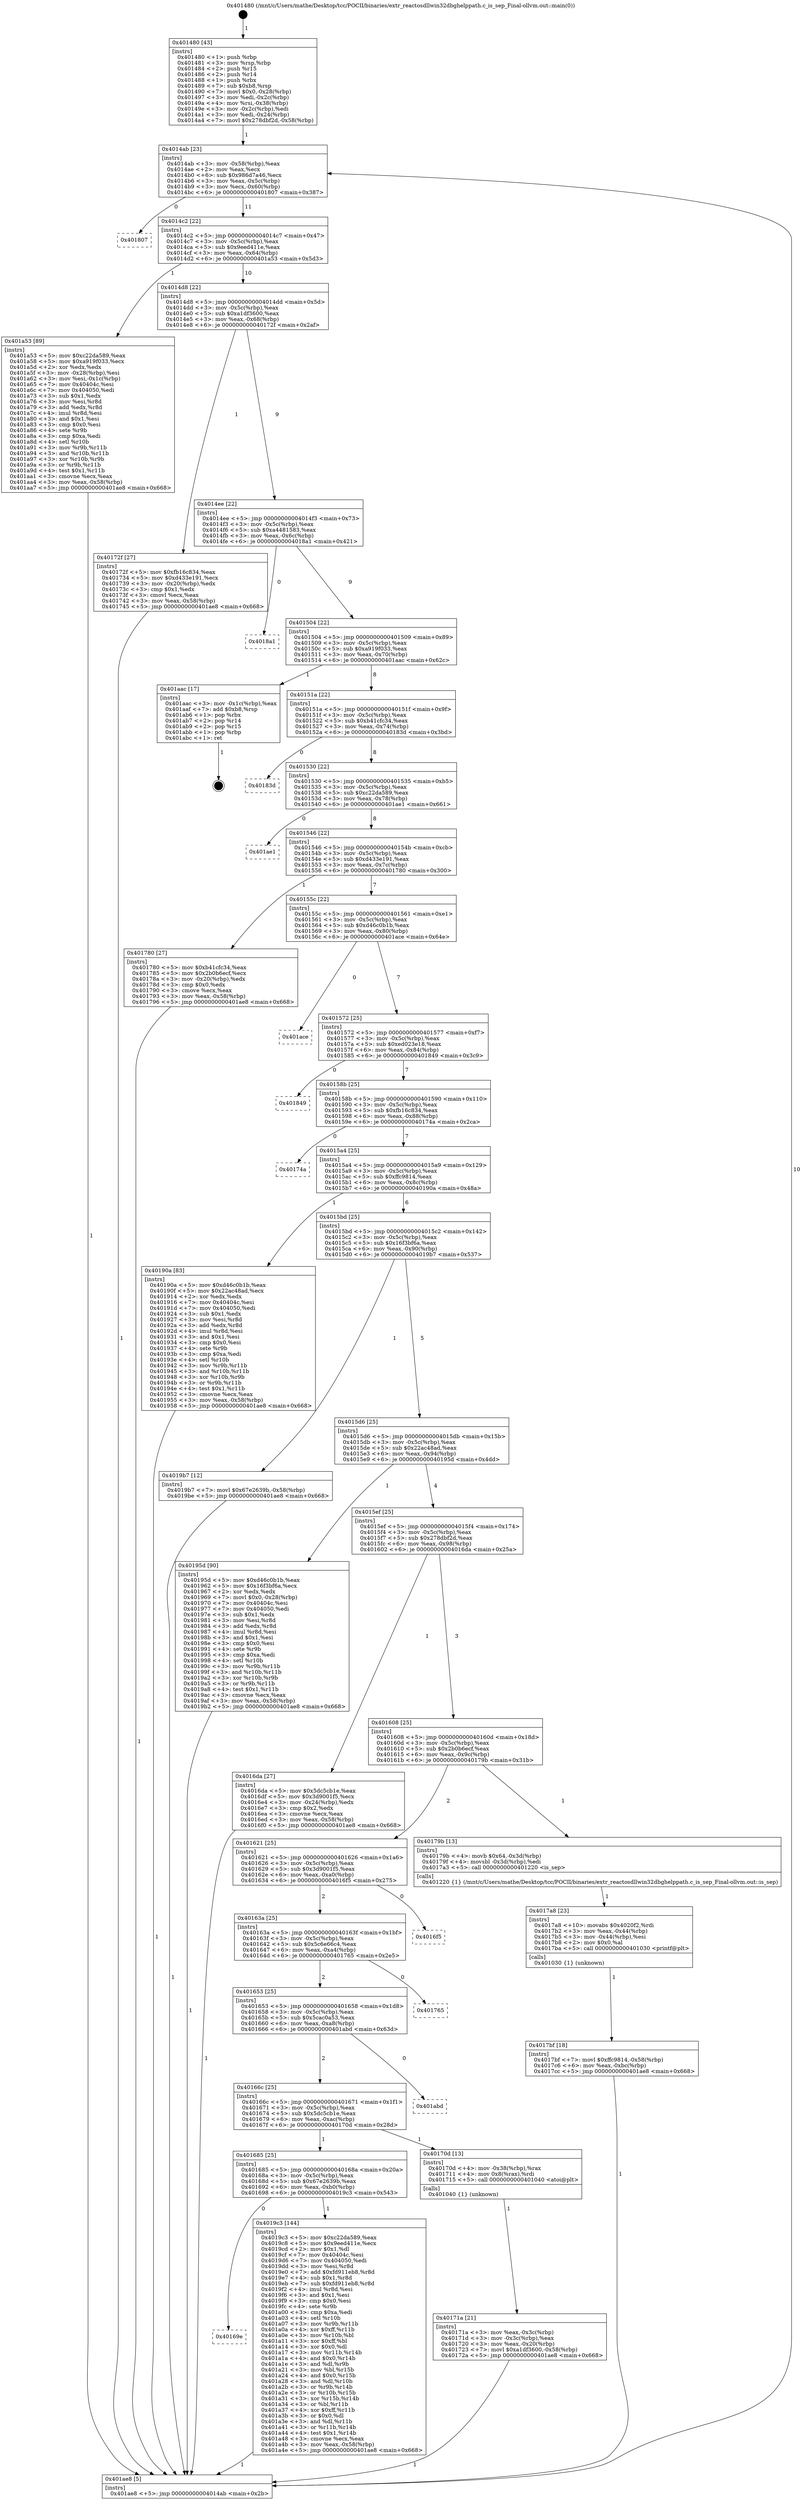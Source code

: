 digraph "0x401480" {
  label = "0x401480 (/mnt/c/Users/mathe/Desktop/tcc/POCII/binaries/extr_reactosdllwin32dbghelppath.c_is_sep_Final-ollvm.out::main(0))"
  labelloc = "t"
  node[shape=record]

  Entry [label="",width=0.3,height=0.3,shape=circle,fillcolor=black,style=filled]
  "0x4014ab" [label="{
     0x4014ab [23]\l
     | [instrs]\l
     &nbsp;&nbsp;0x4014ab \<+3\>: mov -0x58(%rbp),%eax\l
     &nbsp;&nbsp;0x4014ae \<+2\>: mov %eax,%ecx\l
     &nbsp;&nbsp;0x4014b0 \<+6\>: sub $0x986d7a46,%ecx\l
     &nbsp;&nbsp;0x4014b6 \<+3\>: mov %eax,-0x5c(%rbp)\l
     &nbsp;&nbsp;0x4014b9 \<+3\>: mov %ecx,-0x60(%rbp)\l
     &nbsp;&nbsp;0x4014bc \<+6\>: je 0000000000401807 \<main+0x387\>\l
  }"]
  "0x401807" [label="{
     0x401807\l
  }", style=dashed]
  "0x4014c2" [label="{
     0x4014c2 [22]\l
     | [instrs]\l
     &nbsp;&nbsp;0x4014c2 \<+5\>: jmp 00000000004014c7 \<main+0x47\>\l
     &nbsp;&nbsp;0x4014c7 \<+3\>: mov -0x5c(%rbp),%eax\l
     &nbsp;&nbsp;0x4014ca \<+5\>: sub $0x9eed411e,%eax\l
     &nbsp;&nbsp;0x4014cf \<+3\>: mov %eax,-0x64(%rbp)\l
     &nbsp;&nbsp;0x4014d2 \<+6\>: je 0000000000401a53 \<main+0x5d3\>\l
  }"]
  Exit [label="",width=0.3,height=0.3,shape=circle,fillcolor=black,style=filled,peripheries=2]
  "0x401a53" [label="{
     0x401a53 [89]\l
     | [instrs]\l
     &nbsp;&nbsp;0x401a53 \<+5\>: mov $0xc22da589,%eax\l
     &nbsp;&nbsp;0x401a58 \<+5\>: mov $0xa919f033,%ecx\l
     &nbsp;&nbsp;0x401a5d \<+2\>: xor %edx,%edx\l
     &nbsp;&nbsp;0x401a5f \<+3\>: mov -0x28(%rbp),%esi\l
     &nbsp;&nbsp;0x401a62 \<+3\>: mov %esi,-0x1c(%rbp)\l
     &nbsp;&nbsp;0x401a65 \<+7\>: mov 0x40404c,%esi\l
     &nbsp;&nbsp;0x401a6c \<+7\>: mov 0x404050,%edi\l
     &nbsp;&nbsp;0x401a73 \<+3\>: sub $0x1,%edx\l
     &nbsp;&nbsp;0x401a76 \<+3\>: mov %esi,%r8d\l
     &nbsp;&nbsp;0x401a79 \<+3\>: add %edx,%r8d\l
     &nbsp;&nbsp;0x401a7c \<+4\>: imul %r8d,%esi\l
     &nbsp;&nbsp;0x401a80 \<+3\>: and $0x1,%esi\l
     &nbsp;&nbsp;0x401a83 \<+3\>: cmp $0x0,%esi\l
     &nbsp;&nbsp;0x401a86 \<+4\>: sete %r9b\l
     &nbsp;&nbsp;0x401a8a \<+3\>: cmp $0xa,%edi\l
     &nbsp;&nbsp;0x401a8d \<+4\>: setl %r10b\l
     &nbsp;&nbsp;0x401a91 \<+3\>: mov %r9b,%r11b\l
     &nbsp;&nbsp;0x401a94 \<+3\>: and %r10b,%r11b\l
     &nbsp;&nbsp;0x401a97 \<+3\>: xor %r10b,%r9b\l
     &nbsp;&nbsp;0x401a9a \<+3\>: or %r9b,%r11b\l
     &nbsp;&nbsp;0x401a9d \<+4\>: test $0x1,%r11b\l
     &nbsp;&nbsp;0x401aa1 \<+3\>: cmovne %ecx,%eax\l
     &nbsp;&nbsp;0x401aa4 \<+3\>: mov %eax,-0x58(%rbp)\l
     &nbsp;&nbsp;0x401aa7 \<+5\>: jmp 0000000000401ae8 \<main+0x668\>\l
  }"]
  "0x4014d8" [label="{
     0x4014d8 [22]\l
     | [instrs]\l
     &nbsp;&nbsp;0x4014d8 \<+5\>: jmp 00000000004014dd \<main+0x5d\>\l
     &nbsp;&nbsp;0x4014dd \<+3\>: mov -0x5c(%rbp),%eax\l
     &nbsp;&nbsp;0x4014e0 \<+5\>: sub $0xa1df3600,%eax\l
     &nbsp;&nbsp;0x4014e5 \<+3\>: mov %eax,-0x68(%rbp)\l
     &nbsp;&nbsp;0x4014e8 \<+6\>: je 000000000040172f \<main+0x2af\>\l
  }"]
  "0x40169e" [label="{
     0x40169e\l
  }", style=dashed]
  "0x40172f" [label="{
     0x40172f [27]\l
     | [instrs]\l
     &nbsp;&nbsp;0x40172f \<+5\>: mov $0xfb16c834,%eax\l
     &nbsp;&nbsp;0x401734 \<+5\>: mov $0xd433e191,%ecx\l
     &nbsp;&nbsp;0x401739 \<+3\>: mov -0x20(%rbp),%edx\l
     &nbsp;&nbsp;0x40173c \<+3\>: cmp $0x1,%edx\l
     &nbsp;&nbsp;0x40173f \<+3\>: cmovl %ecx,%eax\l
     &nbsp;&nbsp;0x401742 \<+3\>: mov %eax,-0x58(%rbp)\l
     &nbsp;&nbsp;0x401745 \<+5\>: jmp 0000000000401ae8 \<main+0x668\>\l
  }"]
  "0x4014ee" [label="{
     0x4014ee [22]\l
     | [instrs]\l
     &nbsp;&nbsp;0x4014ee \<+5\>: jmp 00000000004014f3 \<main+0x73\>\l
     &nbsp;&nbsp;0x4014f3 \<+3\>: mov -0x5c(%rbp),%eax\l
     &nbsp;&nbsp;0x4014f6 \<+5\>: sub $0xa4481583,%eax\l
     &nbsp;&nbsp;0x4014fb \<+3\>: mov %eax,-0x6c(%rbp)\l
     &nbsp;&nbsp;0x4014fe \<+6\>: je 00000000004018a1 \<main+0x421\>\l
  }"]
  "0x4019c3" [label="{
     0x4019c3 [144]\l
     | [instrs]\l
     &nbsp;&nbsp;0x4019c3 \<+5\>: mov $0xc22da589,%eax\l
     &nbsp;&nbsp;0x4019c8 \<+5\>: mov $0x9eed411e,%ecx\l
     &nbsp;&nbsp;0x4019cd \<+2\>: mov $0x1,%dl\l
     &nbsp;&nbsp;0x4019cf \<+7\>: mov 0x40404c,%esi\l
     &nbsp;&nbsp;0x4019d6 \<+7\>: mov 0x404050,%edi\l
     &nbsp;&nbsp;0x4019dd \<+3\>: mov %esi,%r8d\l
     &nbsp;&nbsp;0x4019e0 \<+7\>: add $0xfd911eb8,%r8d\l
     &nbsp;&nbsp;0x4019e7 \<+4\>: sub $0x1,%r8d\l
     &nbsp;&nbsp;0x4019eb \<+7\>: sub $0xfd911eb8,%r8d\l
     &nbsp;&nbsp;0x4019f2 \<+4\>: imul %r8d,%esi\l
     &nbsp;&nbsp;0x4019f6 \<+3\>: and $0x1,%esi\l
     &nbsp;&nbsp;0x4019f9 \<+3\>: cmp $0x0,%esi\l
     &nbsp;&nbsp;0x4019fc \<+4\>: sete %r9b\l
     &nbsp;&nbsp;0x401a00 \<+3\>: cmp $0xa,%edi\l
     &nbsp;&nbsp;0x401a03 \<+4\>: setl %r10b\l
     &nbsp;&nbsp;0x401a07 \<+3\>: mov %r9b,%r11b\l
     &nbsp;&nbsp;0x401a0a \<+4\>: xor $0xff,%r11b\l
     &nbsp;&nbsp;0x401a0e \<+3\>: mov %r10b,%bl\l
     &nbsp;&nbsp;0x401a11 \<+3\>: xor $0xff,%bl\l
     &nbsp;&nbsp;0x401a14 \<+3\>: xor $0x0,%dl\l
     &nbsp;&nbsp;0x401a17 \<+3\>: mov %r11b,%r14b\l
     &nbsp;&nbsp;0x401a1a \<+4\>: and $0x0,%r14b\l
     &nbsp;&nbsp;0x401a1e \<+3\>: and %dl,%r9b\l
     &nbsp;&nbsp;0x401a21 \<+3\>: mov %bl,%r15b\l
     &nbsp;&nbsp;0x401a24 \<+4\>: and $0x0,%r15b\l
     &nbsp;&nbsp;0x401a28 \<+3\>: and %dl,%r10b\l
     &nbsp;&nbsp;0x401a2b \<+3\>: or %r9b,%r14b\l
     &nbsp;&nbsp;0x401a2e \<+3\>: or %r10b,%r15b\l
     &nbsp;&nbsp;0x401a31 \<+3\>: xor %r15b,%r14b\l
     &nbsp;&nbsp;0x401a34 \<+3\>: or %bl,%r11b\l
     &nbsp;&nbsp;0x401a37 \<+4\>: xor $0xff,%r11b\l
     &nbsp;&nbsp;0x401a3b \<+3\>: or $0x0,%dl\l
     &nbsp;&nbsp;0x401a3e \<+3\>: and %dl,%r11b\l
     &nbsp;&nbsp;0x401a41 \<+3\>: or %r11b,%r14b\l
     &nbsp;&nbsp;0x401a44 \<+4\>: test $0x1,%r14b\l
     &nbsp;&nbsp;0x401a48 \<+3\>: cmovne %ecx,%eax\l
     &nbsp;&nbsp;0x401a4b \<+3\>: mov %eax,-0x58(%rbp)\l
     &nbsp;&nbsp;0x401a4e \<+5\>: jmp 0000000000401ae8 \<main+0x668\>\l
  }"]
  "0x4018a1" [label="{
     0x4018a1\l
  }", style=dashed]
  "0x401504" [label="{
     0x401504 [22]\l
     | [instrs]\l
     &nbsp;&nbsp;0x401504 \<+5\>: jmp 0000000000401509 \<main+0x89\>\l
     &nbsp;&nbsp;0x401509 \<+3\>: mov -0x5c(%rbp),%eax\l
     &nbsp;&nbsp;0x40150c \<+5\>: sub $0xa919f033,%eax\l
     &nbsp;&nbsp;0x401511 \<+3\>: mov %eax,-0x70(%rbp)\l
     &nbsp;&nbsp;0x401514 \<+6\>: je 0000000000401aac \<main+0x62c\>\l
  }"]
  "0x4017bf" [label="{
     0x4017bf [18]\l
     | [instrs]\l
     &nbsp;&nbsp;0x4017bf \<+7\>: movl $0xffc9814,-0x58(%rbp)\l
     &nbsp;&nbsp;0x4017c6 \<+6\>: mov %eax,-0xbc(%rbp)\l
     &nbsp;&nbsp;0x4017cc \<+5\>: jmp 0000000000401ae8 \<main+0x668\>\l
  }"]
  "0x401aac" [label="{
     0x401aac [17]\l
     | [instrs]\l
     &nbsp;&nbsp;0x401aac \<+3\>: mov -0x1c(%rbp),%eax\l
     &nbsp;&nbsp;0x401aaf \<+7\>: add $0xb8,%rsp\l
     &nbsp;&nbsp;0x401ab6 \<+1\>: pop %rbx\l
     &nbsp;&nbsp;0x401ab7 \<+2\>: pop %r14\l
     &nbsp;&nbsp;0x401ab9 \<+2\>: pop %r15\l
     &nbsp;&nbsp;0x401abb \<+1\>: pop %rbp\l
     &nbsp;&nbsp;0x401abc \<+1\>: ret\l
  }"]
  "0x40151a" [label="{
     0x40151a [22]\l
     | [instrs]\l
     &nbsp;&nbsp;0x40151a \<+5\>: jmp 000000000040151f \<main+0x9f\>\l
     &nbsp;&nbsp;0x40151f \<+3\>: mov -0x5c(%rbp),%eax\l
     &nbsp;&nbsp;0x401522 \<+5\>: sub $0xb41cfc34,%eax\l
     &nbsp;&nbsp;0x401527 \<+3\>: mov %eax,-0x74(%rbp)\l
     &nbsp;&nbsp;0x40152a \<+6\>: je 000000000040183d \<main+0x3bd\>\l
  }"]
  "0x4017a8" [label="{
     0x4017a8 [23]\l
     | [instrs]\l
     &nbsp;&nbsp;0x4017a8 \<+10\>: movabs $0x4020f2,%rdi\l
     &nbsp;&nbsp;0x4017b2 \<+3\>: mov %eax,-0x44(%rbp)\l
     &nbsp;&nbsp;0x4017b5 \<+3\>: mov -0x44(%rbp),%esi\l
     &nbsp;&nbsp;0x4017b8 \<+2\>: mov $0x0,%al\l
     &nbsp;&nbsp;0x4017ba \<+5\>: call 0000000000401030 \<printf@plt\>\l
     | [calls]\l
     &nbsp;&nbsp;0x401030 \{1\} (unknown)\l
  }"]
  "0x40183d" [label="{
     0x40183d\l
  }", style=dashed]
  "0x401530" [label="{
     0x401530 [22]\l
     | [instrs]\l
     &nbsp;&nbsp;0x401530 \<+5\>: jmp 0000000000401535 \<main+0xb5\>\l
     &nbsp;&nbsp;0x401535 \<+3\>: mov -0x5c(%rbp),%eax\l
     &nbsp;&nbsp;0x401538 \<+5\>: sub $0xc22da589,%eax\l
     &nbsp;&nbsp;0x40153d \<+3\>: mov %eax,-0x78(%rbp)\l
     &nbsp;&nbsp;0x401540 \<+6\>: je 0000000000401ae1 \<main+0x661\>\l
  }"]
  "0x40171a" [label="{
     0x40171a [21]\l
     | [instrs]\l
     &nbsp;&nbsp;0x40171a \<+3\>: mov %eax,-0x3c(%rbp)\l
     &nbsp;&nbsp;0x40171d \<+3\>: mov -0x3c(%rbp),%eax\l
     &nbsp;&nbsp;0x401720 \<+3\>: mov %eax,-0x20(%rbp)\l
     &nbsp;&nbsp;0x401723 \<+7\>: movl $0xa1df3600,-0x58(%rbp)\l
     &nbsp;&nbsp;0x40172a \<+5\>: jmp 0000000000401ae8 \<main+0x668\>\l
  }"]
  "0x401ae1" [label="{
     0x401ae1\l
  }", style=dashed]
  "0x401546" [label="{
     0x401546 [22]\l
     | [instrs]\l
     &nbsp;&nbsp;0x401546 \<+5\>: jmp 000000000040154b \<main+0xcb\>\l
     &nbsp;&nbsp;0x40154b \<+3\>: mov -0x5c(%rbp),%eax\l
     &nbsp;&nbsp;0x40154e \<+5\>: sub $0xd433e191,%eax\l
     &nbsp;&nbsp;0x401553 \<+3\>: mov %eax,-0x7c(%rbp)\l
     &nbsp;&nbsp;0x401556 \<+6\>: je 0000000000401780 \<main+0x300\>\l
  }"]
  "0x401685" [label="{
     0x401685 [25]\l
     | [instrs]\l
     &nbsp;&nbsp;0x401685 \<+5\>: jmp 000000000040168a \<main+0x20a\>\l
     &nbsp;&nbsp;0x40168a \<+3\>: mov -0x5c(%rbp),%eax\l
     &nbsp;&nbsp;0x40168d \<+5\>: sub $0x67e2639b,%eax\l
     &nbsp;&nbsp;0x401692 \<+6\>: mov %eax,-0xb0(%rbp)\l
     &nbsp;&nbsp;0x401698 \<+6\>: je 00000000004019c3 \<main+0x543\>\l
  }"]
  "0x401780" [label="{
     0x401780 [27]\l
     | [instrs]\l
     &nbsp;&nbsp;0x401780 \<+5\>: mov $0xb41cfc34,%eax\l
     &nbsp;&nbsp;0x401785 \<+5\>: mov $0x2b0b6ecf,%ecx\l
     &nbsp;&nbsp;0x40178a \<+3\>: mov -0x20(%rbp),%edx\l
     &nbsp;&nbsp;0x40178d \<+3\>: cmp $0x0,%edx\l
     &nbsp;&nbsp;0x401790 \<+3\>: cmove %ecx,%eax\l
     &nbsp;&nbsp;0x401793 \<+3\>: mov %eax,-0x58(%rbp)\l
     &nbsp;&nbsp;0x401796 \<+5\>: jmp 0000000000401ae8 \<main+0x668\>\l
  }"]
  "0x40155c" [label="{
     0x40155c [22]\l
     | [instrs]\l
     &nbsp;&nbsp;0x40155c \<+5\>: jmp 0000000000401561 \<main+0xe1\>\l
     &nbsp;&nbsp;0x401561 \<+3\>: mov -0x5c(%rbp),%eax\l
     &nbsp;&nbsp;0x401564 \<+5\>: sub $0xd46c0b1b,%eax\l
     &nbsp;&nbsp;0x401569 \<+3\>: mov %eax,-0x80(%rbp)\l
     &nbsp;&nbsp;0x40156c \<+6\>: je 0000000000401ace \<main+0x64e\>\l
  }"]
  "0x40170d" [label="{
     0x40170d [13]\l
     | [instrs]\l
     &nbsp;&nbsp;0x40170d \<+4\>: mov -0x38(%rbp),%rax\l
     &nbsp;&nbsp;0x401711 \<+4\>: mov 0x8(%rax),%rdi\l
     &nbsp;&nbsp;0x401715 \<+5\>: call 0000000000401040 \<atoi@plt\>\l
     | [calls]\l
     &nbsp;&nbsp;0x401040 \{1\} (unknown)\l
  }"]
  "0x401ace" [label="{
     0x401ace\l
  }", style=dashed]
  "0x401572" [label="{
     0x401572 [25]\l
     | [instrs]\l
     &nbsp;&nbsp;0x401572 \<+5\>: jmp 0000000000401577 \<main+0xf7\>\l
     &nbsp;&nbsp;0x401577 \<+3\>: mov -0x5c(%rbp),%eax\l
     &nbsp;&nbsp;0x40157a \<+5\>: sub $0xed023e18,%eax\l
     &nbsp;&nbsp;0x40157f \<+6\>: mov %eax,-0x84(%rbp)\l
     &nbsp;&nbsp;0x401585 \<+6\>: je 0000000000401849 \<main+0x3c9\>\l
  }"]
  "0x40166c" [label="{
     0x40166c [25]\l
     | [instrs]\l
     &nbsp;&nbsp;0x40166c \<+5\>: jmp 0000000000401671 \<main+0x1f1\>\l
     &nbsp;&nbsp;0x401671 \<+3\>: mov -0x5c(%rbp),%eax\l
     &nbsp;&nbsp;0x401674 \<+5\>: sub $0x5dc5cb1e,%eax\l
     &nbsp;&nbsp;0x401679 \<+6\>: mov %eax,-0xac(%rbp)\l
     &nbsp;&nbsp;0x40167f \<+6\>: je 000000000040170d \<main+0x28d\>\l
  }"]
  "0x401849" [label="{
     0x401849\l
  }", style=dashed]
  "0x40158b" [label="{
     0x40158b [25]\l
     | [instrs]\l
     &nbsp;&nbsp;0x40158b \<+5\>: jmp 0000000000401590 \<main+0x110\>\l
     &nbsp;&nbsp;0x401590 \<+3\>: mov -0x5c(%rbp),%eax\l
     &nbsp;&nbsp;0x401593 \<+5\>: sub $0xfb16c834,%eax\l
     &nbsp;&nbsp;0x401598 \<+6\>: mov %eax,-0x88(%rbp)\l
     &nbsp;&nbsp;0x40159e \<+6\>: je 000000000040174a \<main+0x2ca\>\l
  }"]
  "0x401abd" [label="{
     0x401abd\l
  }", style=dashed]
  "0x40174a" [label="{
     0x40174a\l
  }", style=dashed]
  "0x4015a4" [label="{
     0x4015a4 [25]\l
     | [instrs]\l
     &nbsp;&nbsp;0x4015a4 \<+5\>: jmp 00000000004015a9 \<main+0x129\>\l
     &nbsp;&nbsp;0x4015a9 \<+3\>: mov -0x5c(%rbp),%eax\l
     &nbsp;&nbsp;0x4015ac \<+5\>: sub $0xffc9814,%eax\l
     &nbsp;&nbsp;0x4015b1 \<+6\>: mov %eax,-0x8c(%rbp)\l
     &nbsp;&nbsp;0x4015b7 \<+6\>: je 000000000040190a \<main+0x48a\>\l
  }"]
  "0x401653" [label="{
     0x401653 [25]\l
     | [instrs]\l
     &nbsp;&nbsp;0x401653 \<+5\>: jmp 0000000000401658 \<main+0x1d8\>\l
     &nbsp;&nbsp;0x401658 \<+3\>: mov -0x5c(%rbp),%eax\l
     &nbsp;&nbsp;0x40165b \<+5\>: sub $0x5cac0a53,%eax\l
     &nbsp;&nbsp;0x401660 \<+6\>: mov %eax,-0xa8(%rbp)\l
     &nbsp;&nbsp;0x401666 \<+6\>: je 0000000000401abd \<main+0x63d\>\l
  }"]
  "0x40190a" [label="{
     0x40190a [83]\l
     | [instrs]\l
     &nbsp;&nbsp;0x40190a \<+5\>: mov $0xd46c0b1b,%eax\l
     &nbsp;&nbsp;0x40190f \<+5\>: mov $0x22ac48ad,%ecx\l
     &nbsp;&nbsp;0x401914 \<+2\>: xor %edx,%edx\l
     &nbsp;&nbsp;0x401916 \<+7\>: mov 0x40404c,%esi\l
     &nbsp;&nbsp;0x40191d \<+7\>: mov 0x404050,%edi\l
     &nbsp;&nbsp;0x401924 \<+3\>: sub $0x1,%edx\l
     &nbsp;&nbsp;0x401927 \<+3\>: mov %esi,%r8d\l
     &nbsp;&nbsp;0x40192a \<+3\>: add %edx,%r8d\l
     &nbsp;&nbsp;0x40192d \<+4\>: imul %r8d,%esi\l
     &nbsp;&nbsp;0x401931 \<+3\>: and $0x1,%esi\l
     &nbsp;&nbsp;0x401934 \<+3\>: cmp $0x0,%esi\l
     &nbsp;&nbsp;0x401937 \<+4\>: sete %r9b\l
     &nbsp;&nbsp;0x40193b \<+3\>: cmp $0xa,%edi\l
     &nbsp;&nbsp;0x40193e \<+4\>: setl %r10b\l
     &nbsp;&nbsp;0x401942 \<+3\>: mov %r9b,%r11b\l
     &nbsp;&nbsp;0x401945 \<+3\>: and %r10b,%r11b\l
     &nbsp;&nbsp;0x401948 \<+3\>: xor %r10b,%r9b\l
     &nbsp;&nbsp;0x40194b \<+3\>: or %r9b,%r11b\l
     &nbsp;&nbsp;0x40194e \<+4\>: test $0x1,%r11b\l
     &nbsp;&nbsp;0x401952 \<+3\>: cmovne %ecx,%eax\l
     &nbsp;&nbsp;0x401955 \<+3\>: mov %eax,-0x58(%rbp)\l
     &nbsp;&nbsp;0x401958 \<+5\>: jmp 0000000000401ae8 \<main+0x668\>\l
  }"]
  "0x4015bd" [label="{
     0x4015bd [25]\l
     | [instrs]\l
     &nbsp;&nbsp;0x4015bd \<+5\>: jmp 00000000004015c2 \<main+0x142\>\l
     &nbsp;&nbsp;0x4015c2 \<+3\>: mov -0x5c(%rbp),%eax\l
     &nbsp;&nbsp;0x4015c5 \<+5\>: sub $0x16f3bf6a,%eax\l
     &nbsp;&nbsp;0x4015ca \<+6\>: mov %eax,-0x90(%rbp)\l
     &nbsp;&nbsp;0x4015d0 \<+6\>: je 00000000004019b7 \<main+0x537\>\l
  }"]
  "0x401765" [label="{
     0x401765\l
  }", style=dashed]
  "0x4019b7" [label="{
     0x4019b7 [12]\l
     | [instrs]\l
     &nbsp;&nbsp;0x4019b7 \<+7\>: movl $0x67e2639b,-0x58(%rbp)\l
     &nbsp;&nbsp;0x4019be \<+5\>: jmp 0000000000401ae8 \<main+0x668\>\l
  }"]
  "0x4015d6" [label="{
     0x4015d6 [25]\l
     | [instrs]\l
     &nbsp;&nbsp;0x4015d6 \<+5\>: jmp 00000000004015db \<main+0x15b\>\l
     &nbsp;&nbsp;0x4015db \<+3\>: mov -0x5c(%rbp),%eax\l
     &nbsp;&nbsp;0x4015de \<+5\>: sub $0x22ac48ad,%eax\l
     &nbsp;&nbsp;0x4015e3 \<+6\>: mov %eax,-0x94(%rbp)\l
     &nbsp;&nbsp;0x4015e9 \<+6\>: je 000000000040195d \<main+0x4dd\>\l
  }"]
  "0x40163a" [label="{
     0x40163a [25]\l
     | [instrs]\l
     &nbsp;&nbsp;0x40163a \<+5\>: jmp 000000000040163f \<main+0x1bf\>\l
     &nbsp;&nbsp;0x40163f \<+3\>: mov -0x5c(%rbp),%eax\l
     &nbsp;&nbsp;0x401642 \<+5\>: sub $0x5c6e66c4,%eax\l
     &nbsp;&nbsp;0x401647 \<+6\>: mov %eax,-0xa4(%rbp)\l
     &nbsp;&nbsp;0x40164d \<+6\>: je 0000000000401765 \<main+0x2e5\>\l
  }"]
  "0x40195d" [label="{
     0x40195d [90]\l
     | [instrs]\l
     &nbsp;&nbsp;0x40195d \<+5\>: mov $0xd46c0b1b,%eax\l
     &nbsp;&nbsp;0x401962 \<+5\>: mov $0x16f3bf6a,%ecx\l
     &nbsp;&nbsp;0x401967 \<+2\>: xor %edx,%edx\l
     &nbsp;&nbsp;0x401969 \<+7\>: movl $0x0,-0x28(%rbp)\l
     &nbsp;&nbsp;0x401970 \<+7\>: mov 0x40404c,%esi\l
     &nbsp;&nbsp;0x401977 \<+7\>: mov 0x404050,%edi\l
     &nbsp;&nbsp;0x40197e \<+3\>: sub $0x1,%edx\l
     &nbsp;&nbsp;0x401981 \<+3\>: mov %esi,%r8d\l
     &nbsp;&nbsp;0x401984 \<+3\>: add %edx,%r8d\l
     &nbsp;&nbsp;0x401987 \<+4\>: imul %r8d,%esi\l
     &nbsp;&nbsp;0x40198b \<+3\>: and $0x1,%esi\l
     &nbsp;&nbsp;0x40198e \<+3\>: cmp $0x0,%esi\l
     &nbsp;&nbsp;0x401991 \<+4\>: sete %r9b\l
     &nbsp;&nbsp;0x401995 \<+3\>: cmp $0xa,%edi\l
     &nbsp;&nbsp;0x401998 \<+4\>: setl %r10b\l
     &nbsp;&nbsp;0x40199c \<+3\>: mov %r9b,%r11b\l
     &nbsp;&nbsp;0x40199f \<+3\>: and %r10b,%r11b\l
     &nbsp;&nbsp;0x4019a2 \<+3\>: xor %r10b,%r9b\l
     &nbsp;&nbsp;0x4019a5 \<+3\>: or %r9b,%r11b\l
     &nbsp;&nbsp;0x4019a8 \<+4\>: test $0x1,%r11b\l
     &nbsp;&nbsp;0x4019ac \<+3\>: cmovne %ecx,%eax\l
     &nbsp;&nbsp;0x4019af \<+3\>: mov %eax,-0x58(%rbp)\l
     &nbsp;&nbsp;0x4019b2 \<+5\>: jmp 0000000000401ae8 \<main+0x668\>\l
  }"]
  "0x4015ef" [label="{
     0x4015ef [25]\l
     | [instrs]\l
     &nbsp;&nbsp;0x4015ef \<+5\>: jmp 00000000004015f4 \<main+0x174\>\l
     &nbsp;&nbsp;0x4015f4 \<+3\>: mov -0x5c(%rbp),%eax\l
     &nbsp;&nbsp;0x4015f7 \<+5\>: sub $0x278dbf2d,%eax\l
     &nbsp;&nbsp;0x4015fc \<+6\>: mov %eax,-0x98(%rbp)\l
     &nbsp;&nbsp;0x401602 \<+6\>: je 00000000004016da \<main+0x25a\>\l
  }"]
  "0x4016f5" [label="{
     0x4016f5\l
  }", style=dashed]
  "0x4016da" [label="{
     0x4016da [27]\l
     | [instrs]\l
     &nbsp;&nbsp;0x4016da \<+5\>: mov $0x5dc5cb1e,%eax\l
     &nbsp;&nbsp;0x4016df \<+5\>: mov $0x3d9001f5,%ecx\l
     &nbsp;&nbsp;0x4016e4 \<+3\>: mov -0x24(%rbp),%edx\l
     &nbsp;&nbsp;0x4016e7 \<+3\>: cmp $0x2,%edx\l
     &nbsp;&nbsp;0x4016ea \<+3\>: cmovne %ecx,%eax\l
     &nbsp;&nbsp;0x4016ed \<+3\>: mov %eax,-0x58(%rbp)\l
     &nbsp;&nbsp;0x4016f0 \<+5\>: jmp 0000000000401ae8 \<main+0x668\>\l
  }"]
  "0x401608" [label="{
     0x401608 [25]\l
     | [instrs]\l
     &nbsp;&nbsp;0x401608 \<+5\>: jmp 000000000040160d \<main+0x18d\>\l
     &nbsp;&nbsp;0x40160d \<+3\>: mov -0x5c(%rbp),%eax\l
     &nbsp;&nbsp;0x401610 \<+5\>: sub $0x2b0b6ecf,%eax\l
     &nbsp;&nbsp;0x401615 \<+6\>: mov %eax,-0x9c(%rbp)\l
     &nbsp;&nbsp;0x40161b \<+6\>: je 000000000040179b \<main+0x31b\>\l
  }"]
  "0x401ae8" [label="{
     0x401ae8 [5]\l
     | [instrs]\l
     &nbsp;&nbsp;0x401ae8 \<+5\>: jmp 00000000004014ab \<main+0x2b\>\l
  }"]
  "0x401480" [label="{
     0x401480 [43]\l
     | [instrs]\l
     &nbsp;&nbsp;0x401480 \<+1\>: push %rbp\l
     &nbsp;&nbsp;0x401481 \<+3\>: mov %rsp,%rbp\l
     &nbsp;&nbsp;0x401484 \<+2\>: push %r15\l
     &nbsp;&nbsp;0x401486 \<+2\>: push %r14\l
     &nbsp;&nbsp;0x401488 \<+1\>: push %rbx\l
     &nbsp;&nbsp;0x401489 \<+7\>: sub $0xb8,%rsp\l
     &nbsp;&nbsp;0x401490 \<+7\>: movl $0x0,-0x28(%rbp)\l
     &nbsp;&nbsp;0x401497 \<+3\>: mov %edi,-0x2c(%rbp)\l
     &nbsp;&nbsp;0x40149a \<+4\>: mov %rsi,-0x38(%rbp)\l
     &nbsp;&nbsp;0x40149e \<+3\>: mov -0x2c(%rbp),%edi\l
     &nbsp;&nbsp;0x4014a1 \<+3\>: mov %edi,-0x24(%rbp)\l
     &nbsp;&nbsp;0x4014a4 \<+7\>: movl $0x278dbf2d,-0x58(%rbp)\l
  }"]
  "0x401621" [label="{
     0x401621 [25]\l
     | [instrs]\l
     &nbsp;&nbsp;0x401621 \<+5\>: jmp 0000000000401626 \<main+0x1a6\>\l
     &nbsp;&nbsp;0x401626 \<+3\>: mov -0x5c(%rbp),%eax\l
     &nbsp;&nbsp;0x401629 \<+5\>: sub $0x3d9001f5,%eax\l
     &nbsp;&nbsp;0x40162e \<+6\>: mov %eax,-0xa0(%rbp)\l
     &nbsp;&nbsp;0x401634 \<+6\>: je 00000000004016f5 \<main+0x275\>\l
  }"]
  "0x40179b" [label="{
     0x40179b [13]\l
     | [instrs]\l
     &nbsp;&nbsp;0x40179b \<+4\>: movb $0x64,-0x3d(%rbp)\l
     &nbsp;&nbsp;0x40179f \<+4\>: movsbl -0x3d(%rbp),%edi\l
     &nbsp;&nbsp;0x4017a3 \<+5\>: call 0000000000401220 \<is_sep\>\l
     | [calls]\l
     &nbsp;&nbsp;0x401220 \{1\} (/mnt/c/Users/mathe/Desktop/tcc/POCII/binaries/extr_reactosdllwin32dbghelppath.c_is_sep_Final-ollvm.out::is_sep)\l
  }"]
  Entry -> "0x401480" [label=" 1"]
  "0x4014ab" -> "0x401807" [label=" 0"]
  "0x4014ab" -> "0x4014c2" [label=" 11"]
  "0x401aac" -> Exit [label=" 1"]
  "0x4014c2" -> "0x401a53" [label=" 1"]
  "0x4014c2" -> "0x4014d8" [label=" 10"]
  "0x401a53" -> "0x401ae8" [label=" 1"]
  "0x4014d8" -> "0x40172f" [label=" 1"]
  "0x4014d8" -> "0x4014ee" [label=" 9"]
  "0x4019c3" -> "0x401ae8" [label=" 1"]
  "0x4014ee" -> "0x4018a1" [label=" 0"]
  "0x4014ee" -> "0x401504" [label=" 9"]
  "0x401685" -> "0x40169e" [label=" 0"]
  "0x401504" -> "0x401aac" [label=" 1"]
  "0x401504" -> "0x40151a" [label=" 8"]
  "0x401685" -> "0x4019c3" [label=" 1"]
  "0x40151a" -> "0x40183d" [label=" 0"]
  "0x40151a" -> "0x401530" [label=" 8"]
  "0x4019b7" -> "0x401ae8" [label=" 1"]
  "0x401530" -> "0x401ae1" [label=" 0"]
  "0x401530" -> "0x401546" [label=" 8"]
  "0x40195d" -> "0x401ae8" [label=" 1"]
  "0x401546" -> "0x401780" [label=" 1"]
  "0x401546" -> "0x40155c" [label=" 7"]
  "0x40190a" -> "0x401ae8" [label=" 1"]
  "0x40155c" -> "0x401ace" [label=" 0"]
  "0x40155c" -> "0x401572" [label=" 7"]
  "0x4017bf" -> "0x401ae8" [label=" 1"]
  "0x401572" -> "0x401849" [label=" 0"]
  "0x401572" -> "0x40158b" [label=" 7"]
  "0x40179b" -> "0x4017a8" [label=" 1"]
  "0x40158b" -> "0x40174a" [label=" 0"]
  "0x40158b" -> "0x4015a4" [label=" 7"]
  "0x401780" -> "0x401ae8" [label=" 1"]
  "0x4015a4" -> "0x40190a" [label=" 1"]
  "0x4015a4" -> "0x4015bd" [label=" 6"]
  "0x40171a" -> "0x401ae8" [label=" 1"]
  "0x4015bd" -> "0x4019b7" [label=" 1"]
  "0x4015bd" -> "0x4015d6" [label=" 5"]
  "0x40170d" -> "0x40171a" [label=" 1"]
  "0x4015d6" -> "0x40195d" [label=" 1"]
  "0x4015d6" -> "0x4015ef" [label=" 4"]
  "0x40166c" -> "0x40170d" [label=" 1"]
  "0x4015ef" -> "0x4016da" [label=" 1"]
  "0x4015ef" -> "0x401608" [label=" 3"]
  "0x4016da" -> "0x401ae8" [label=" 1"]
  "0x401480" -> "0x4014ab" [label=" 1"]
  "0x401ae8" -> "0x4014ab" [label=" 10"]
  "0x4017a8" -> "0x4017bf" [label=" 1"]
  "0x401608" -> "0x40179b" [label=" 1"]
  "0x401608" -> "0x401621" [label=" 2"]
  "0x401653" -> "0x40166c" [label=" 2"]
  "0x401621" -> "0x4016f5" [label=" 0"]
  "0x401621" -> "0x40163a" [label=" 2"]
  "0x40166c" -> "0x401685" [label=" 1"]
  "0x40163a" -> "0x401765" [label=" 0"]
  "0x40163a" -> "0x401653" [label=" 2"]
  "0x40172f" -> "0x401ae8" [label=" 1"]
  "0x401653" -> "0x401abd" [label=" 0"]
}
